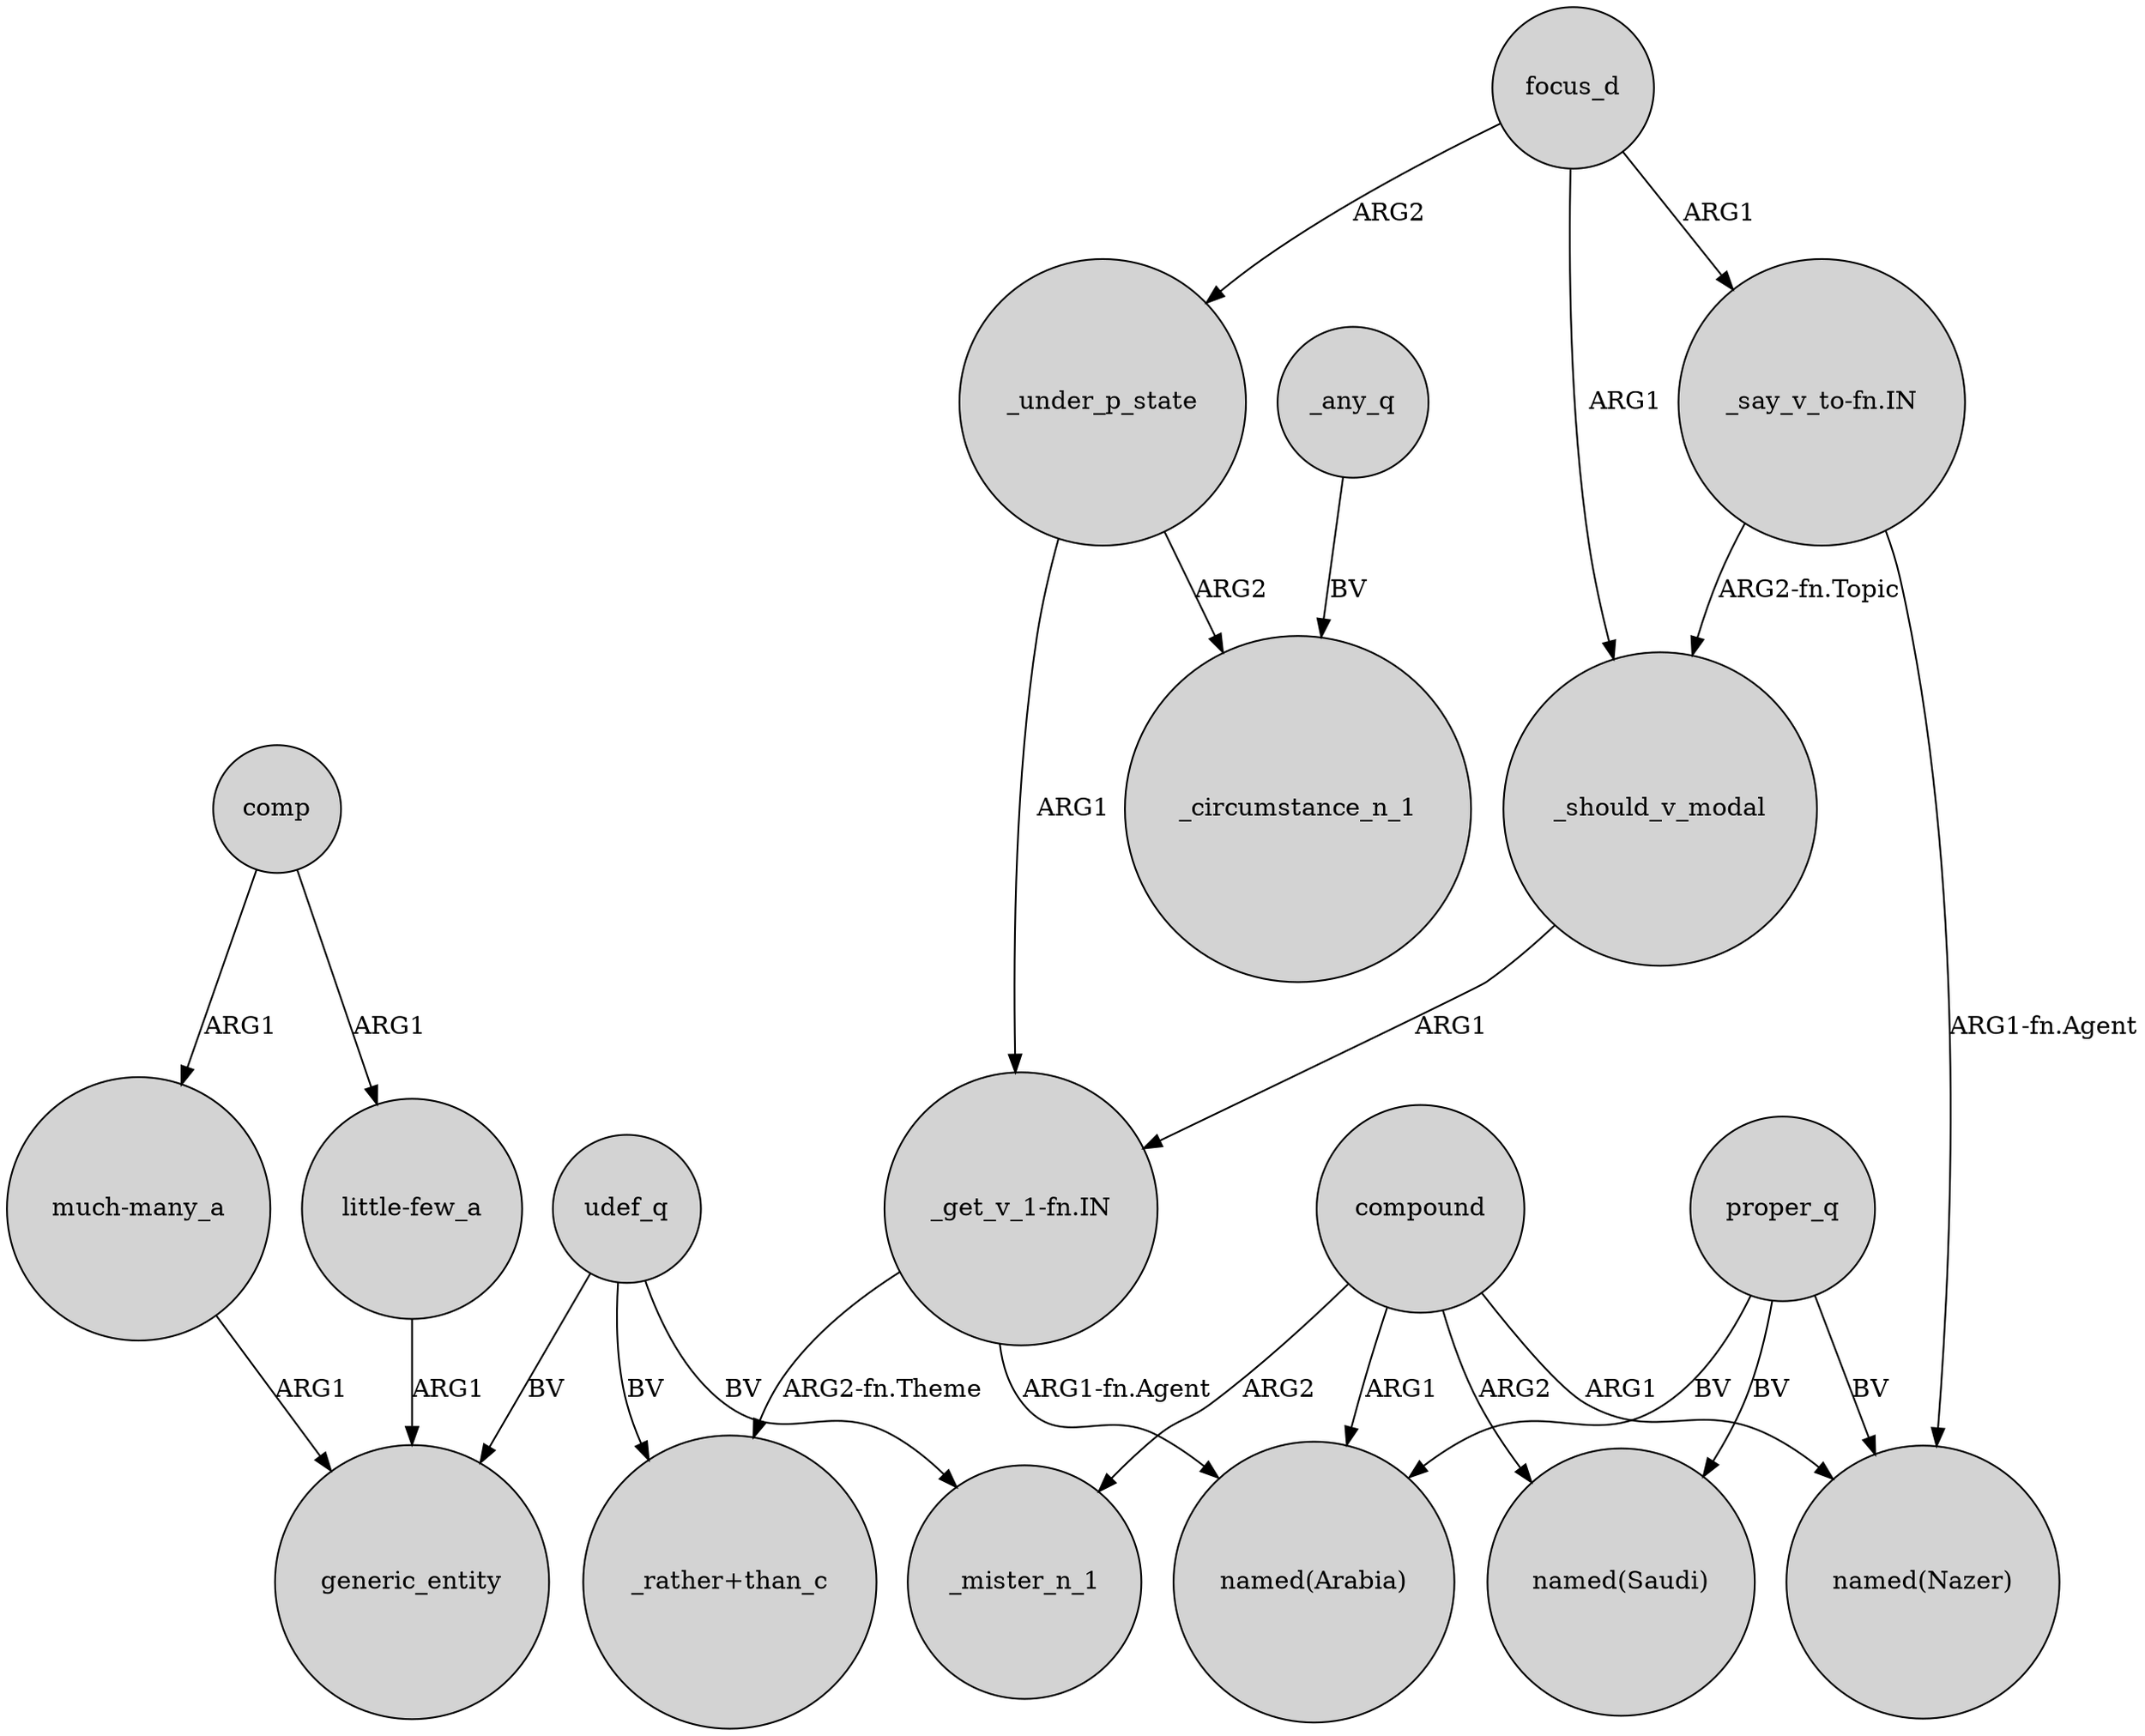 digraph {
	node [shape=circle style=filled]
	"_get_v_1-fn.IN" -> "_rather+than_c" [label="ARG2-fn.Theme"]
	proper_q -> "named(Nazer)" [label=BV]
	compound -> "named(Arabia)" [label=ARG1]
	proper_q -> "named(Arabia)" [label=BV]
	udef_q -> generic_entity [label=BV]
	_under_p_state -> _circumstance_n_1 [label=ARG2]
	compound -> "named(Nazer)" [label=ARG1]
	"_get_v_1-fn.IN" -> "named(Arabia)" [label="ARG1-fn.Agent"]
	"much-many_a" -> generic_entity [label=ARG1]
	compound -> "named(Saudi)" [label=ARG2]
	compound -> _mister_n_1 [label=ARG2]
	udef_q -> _mister_n_1 [label=BV]
	_should_v_modal -> "_get_v_1-fn.IN" [label=ARG1]
	proper_q -> "named(Saudi)" [label=BV]
	_under_p_state -> "_get_v_1-fn.IN" [label=ARG1]
	udef_q -> "_rather+than_c" [label=BV]
	"_say_v_to-fn.IN" -> _should_v_modal [label="ARG2-fn.Topic"]
	focus_d -> _should_v_modal [label=ARG1]
	comp -> "much-many_a" [label=ARG1]
	comp -> "little-few_a" [label=ARG1]
	_any_q -> _circumstance_n_1 [label=BV]
	focus_d -> _under_p_state [label=ARG2]
	focus_d -> "_say_v_to-fn.IN" [label=ARG1]
	"little-few_a" -> generic_entity [label=ARG1]
	"_say_v_to-fn.IN" -> "named(Nazer)" [label="ARG1-fn.Agent"]
}
